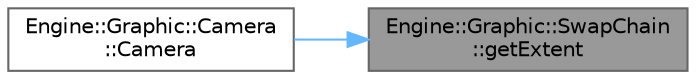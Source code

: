 digraph "Engine::Graphic::SwapChain::getExtent"
{
 // LATEX_PDF_SIZE
  bgcolor="transparent";
  edge [fontname=Helvetica,fontsize=10,labelfontname=Helvetica,labelfontsize=10];
  node [fontname=Helvetica,fontsize=10,shape=box,height=0.2,width=0.4];
  rankdir="RL";
  Node1 [id="Node000001",label="Engine::Graphic::SwapChain\l::getExtent",height=0.2,width=0.4,color="gray40", fillcolor="grey60", style="filled", fontcolor="black",tooltip="Obtiene las dimensiones actuales del swap chain."];
  Node1 -> Node2 [id="edge1_Node000001_Node000002",dir="back",color="steelblue1",style="solid",tooltip=" "];
  Node2 [id="Node000002",label="Engine::Graphic::Camera\l::Camera",height=0.2,width=0.4,color="grey40", fillcolor="white", style="filled",URL="$class_engine_1_1_graphic_1_1_camera.html#a8e6f69428ec6d75729db7663ff394b67",tooltip="Constructor."];
}
